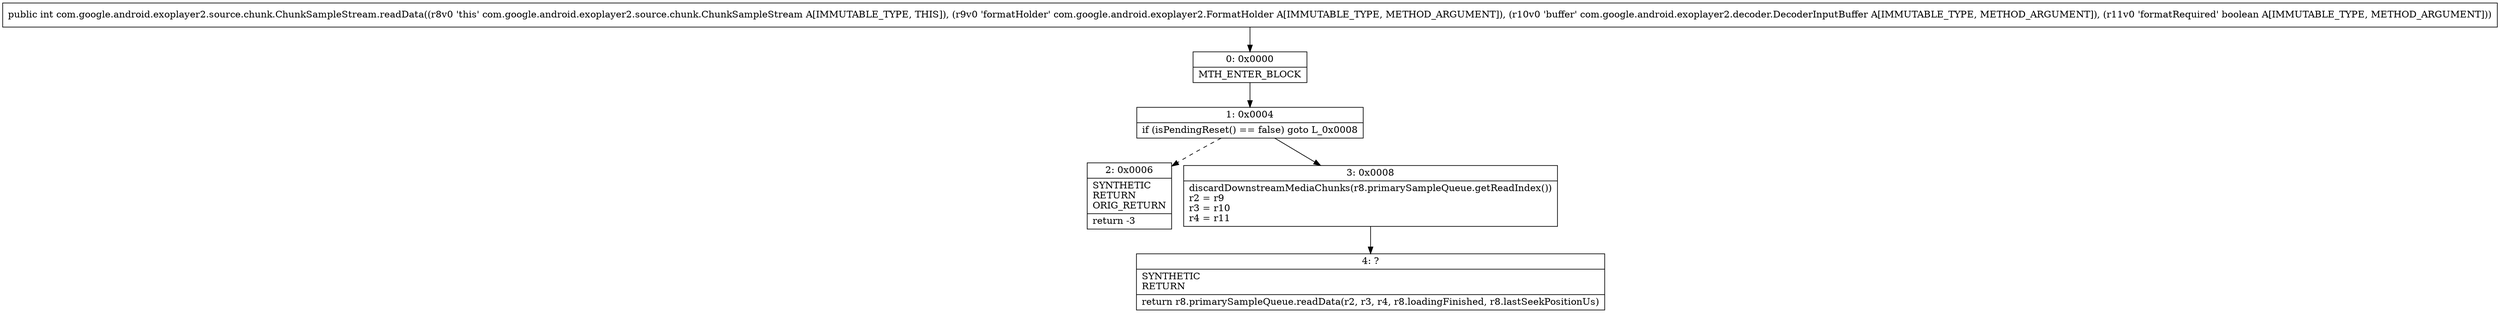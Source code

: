 digraph "CFG forcom.google.android.exoplayer2.source.chunk.ChunkSampleStream.readData(Lcom\/google\/android\/exoplayer2\/FormatHolder;Lcom\/google\/android\/exoplayer2\/decoder\/DecoderInputBuffer;Z)I" {
Node_0 [shape=record,label="{0\:\ 0x0000|MTH_ENTER_BLOCK\l}"];
Node_1 [shape=record,label="{1\:\ 0x0004|if (isPendingReset() == false) goto L_0x0008\l}"];
Node_2 [shape=record,label="{2\:\ 0x0006|SYNTHETIC\lRETURN\lORIG_RETURN\l|return \-3\l}"];
Node_3 [shape=record,label="{3\:\ 0x0008|discardDownstreamMediaChunks(r8.primarySampleQueue.getReadIndex())\lr2 = r9\lr3 = r10\lr4 = r11\l}"];
Node_4 [shape=record,label="{4\:\ ?|SYNTHETIC\lRETURN\l|return r8.primarySampleQueue.readData(r2, r3, r4, r8.loadingFinished, r8.lastSeekPositionUs)\l}"];
MethodNode[shape=record,label="{public int com.google.android.exoplayer2.source.chunk.ChunkSampleStream.readData((r8v0 'this' com.google.android.exoplayer2.source.chunk.ChunkSampleStream A[IMMUTABLE_TYPE, THIS]), (r9v0 'formatHolder' com.google.android.exoplayer2.FormatHolder A[IMMUTABLE_TYPE, METHOD_ARGUMENT]), (r10v0 'buffer' com.google.android.exoplayer2.decoder.DecoderInputBuffer A[IMMUTABLE_TYPE, METHOD_ARGUMENT]), (r11v0 'formatRequired' boolean A[IMMUTABLE_TYPE, METHOD_ARGUMENT])) }"];
MethodNode -> Node_0;
Node_0 -> Node_1;
Node_1 -> Node_2[style=dashed];
Node_1 -> Node_3;
Node_3 -> Node_4;
}

